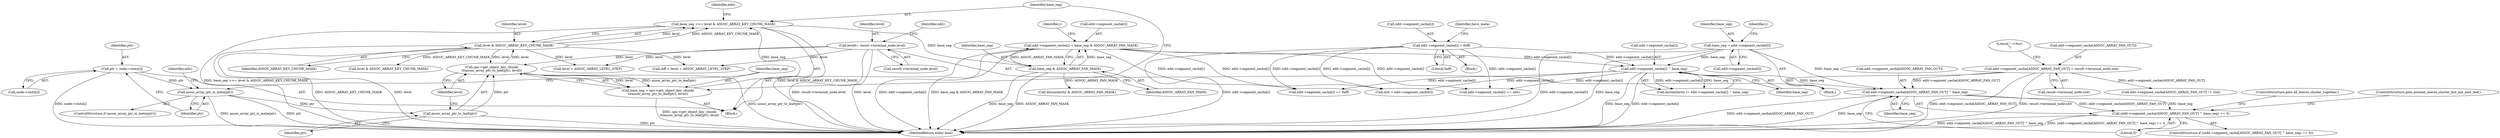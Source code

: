 digraph "0_linux_ea6789980fdaa610d7eb63602c746bf6ec70cd2b@pointer" {
"1000404" [label="(Call,edit->segment_cache[ASSOC_ARRAY_FAN_OUT] ^ base_seg)"];
"1000156" [label="(Call,edit->segment_cache[ASSOC_ARRAY_FAN_OUT] = result->terminal_node.slot)"];
"1000367" [label="(Call,base_seg = edit->segment_cache[0])"];
"1000385" [label="(Call,edit->segment_cache[i] ^ base_seg)"];
"1000327" [label="(Call,edit->segment_cache[i] = 0xff)"];
"1000349" [label="(Call,edit->segment_cache[i] = base_seg & ASSOC_ARRAY_FAN_MASK)"];
"1000355" [label="(Call,base_seg & ASSOC_ARRAY_FAN_MASK)"];
"1000344" [label="(Call,base_seg >>= level & ASSOC_ARRAY_KEY_CHUNK_MASK)"];
"1000338" [label="(Call,base_seg = ops->get_object_key_chunk(\n\t\t\tassoc_array_ptr_to_leaf(ptr), level))"];
"1000340" [label="(Call,ops->get_object_key_chunk(\n\t\t\tassoc_array_ptr_to_leaf(ptr), level))"];
"1000341" [label="(Call,assoc_array_ptr_to_leaf(ptr))"];
"1000324" [label="(Call,assoc_array_ptr_is_meta(ptr))"];
"1000316" [label="(Call,ptr = node->slots[i])"];
"1000346" [label="(Call,level & ASSOC_ARRAY_KEY_CHUNK_MASK)"];
"1000149" [label="(Call,level\t= result->terminal_node.level)"];
"1000403" [label="(Call,(edit->segment_cache[ASSOC_ARRAY_FAN_OUT] ^ base_seg) == 0)"];
"1000316" [label="(Call,ptr = node->slots[i])"];
"1000347" [label="(Identifier,level)"];
"1000339" [label="(Identifier,base_seg)"];
"1000386" [label="(Call,edit->segment_cache[i])"];
"1000327" [label="(Call,edit->segment_cache[i] = 0xff)"];
"1000333" [label="(Literal,0xff)"];
"1000376" [label="(Identifier,i)"];
"1000344" [label="(Call,base_seg >>= level & ASSOC_ARRAY_KEY_CHUNK_MASK)"];
"1000326" [label="(Block,)"];
"1000317" [label="(Identifier,ptr)"];
"1000413" [label="(ControlStructure,goto present_leaves_cluster_but_not_new_leaf;)"];
"1000348" [label="(Identifier,ASSOC_ARRAY_KEY_CHUNK_MASK)"];
"1000335" [label="(Identifier,have_meta)"];
"1000666" [label="(Call,edit->segment_cache[ASSOC_ARRAY_FAN_OUT] != slot)"];
"1000340" [label="(Call,ops->get_object_key_chunk(\n\t\t\tassoc_array_ptr_to_leaf(ptr), level))"];
"1000350" [label="(Call,edit->segment_cache[i])"];
"1000352" [label="(Identifier,edit)"];
"1000330" [label="(Identifier,edit)"];
"1000383" [label="(Call,dissimilarity |= edit->segment_cache[i] ^ base_seg)"];
"1000315" [label="(Block,)"];
"1000356" [label="(Identifier,base_seg)"];
"1000342" [label="(Identifier,ptr)"];
"1000150" [label="(Identifier,level)"];
"1000122" [label="(Block,)"];
"1000355" [label="(Call,base_seg & ASSOC_ARRAY_FAN_MASK)"];
"1000338" [label="(Call,base_seg = ops->get_object_key_chunk(\n\t\t\tassoc_array_ptr_to_leaf(ptr), level))"];
"1000168" [label="(Literal,\"-->%s()\n\")"];
"1000162" [label="(Call,result->terminal_node.slot)"];
"1000318" [label="(Call,node->slots[i])"];
"1000385" [label="(Call,edit->segment_cache[i] ^ base_seg)"];
"1000346" [label="(Call,level & ASSOC_ARRAY_KEY_CHUNK_MASK)"];
"1000412" [label="(ControlStructure,goto all_leaves_cluster_together;)"];
"1000391" [label="(Identifier,base_seg)"];
"1000325" [label="(Identifier,ptr)"];
"1000357" [label="(Identifier,ASSOC_ARRAY_FAN_MASK)"];
"1000403" [label="(Call,(edit->segment_cache[ASSOC_ARRAY_FAN_OUT] ^ base_seg) == 0)"];
"1000410" [label="(Identifier,base_seg)"];
"1000159" [label="(Identifier,edit)"];
"1000343" [label="(Identifier,level)"];
"1001175" [label="(Call,level & ASSOC_ARRAY_KEY_CHUNK_MASK)"];
"1000478" [label="(Call,slot = edit->segment_cache[i])"];
"1001044" [label="(Call,diff < level + ASSOC_ARRAY_LEVEL_STEP)"];
"1000405" [label="(Call,edit->segment_cache[ASSOC_ARRAY_FAN_OUT])"];
"1000411" [label="(Literal,0)"];
"1000314" [label="(Identifier,i)"];
"1000157" [label="(Call,edit->segment_cache[ASSOC_ARRAY_FAN_OUT])"];
"1000324" [label="(Call,assoc_array_ptr_is_meta(ptr))"];
"1000402" [label="(ControlStructure,if ((edit->segment_cache[ASSOC_ARRAY_FAN_OUT] ^ base_seg) == 0))"];
"1000341" [label="(Call,assoc_array_ptr_to_leaf(ptr))"];
"1000328" [label="(Call,edit->segment_cache[i])"];
"1000367" [label="(Call,base_seg = edit->segment_cache[0])"];
"1000613" [label="(Call,edit->segment_cache[i] == slot)"];
"1000349" [label="(Call,edit->segment_cache[i] = base_seg & ASSOC_ARRAY_FAN_MASK)"];
"1001251" [label="(MethodReturn,static bool)"];
"1000397" [label="(Call,dissimilarity & ASSOC_ARRAY_FAN_MASK)"];
"1001046" [label="(Call,level + ASSOC_ARRAY_LEVEL_STEP)"];
"1000323" [label="(ControlStructure,if (assoc_array_ptr_is_meta(ptr)))"];
"1000156" [label="(Call,edit->segment_cache[ASSOC_ARRAY_FAN_OUT] = result->terminal_node.slot)"];
"1000149" [label="(Call,level\t= result->terminal_node.level)"];
"1000151" [label="(Call,result->terminal_node.level)"];
"1000739" [label="(Call,edit->segment_cache[i] == 0xff)"];
"1000369" [label="(Call,edit->segment_cache[0])"];
"1000345" [label="(Identifier,base_seg)"];
"1000368" [label="(Identifier,base_seg)"];
"1000404" [label="(Call,edit->segment_cache[ASSOC_ARRAY_FAN_OUT] ^ base_seg)"];
"1000404" -> "1000403"  [label="AST: "];
"1000404" -> "1000410"  [label="CFG: "];
"1000405" -> "1000404"  [label="AST: "];
"1000410" -> "1000404"  [label="AST: "];
"1000411" -> "1000404"  [label="CFG: "];
"1000404" -> "1001251"  [label="DDG: edit->segment_cache[ASSOC_ARRAY_FAN_OUT]"];
"1000404" -> "1001251"  [label="DDG: base_seg"];
"1000404" -> "1000403"  [label="DDG: edit->segment_cache[ASSOC_ARRAY_FAN_OUT]"];
"1000404" -> "1000403"  [label="DDG: base_seg"];
"1000156" -> "1000404"  [label="DDG: edit->segment_cache[ASSOC_ARRAY_FAN_OUT]"];
"1000367" -> "1000404"  [label="DDG: base_seg"];
"1000385" -> "1000404"  [label="DDG: base_seg"];
"1000156" -> "1000122"  [label="AST: "];
"1000156" -> "1000162"  [label="CFG: "];
"1000157" -> "1000156"  [label="AST: "];
"1000162" -> "1000156"  [label="AST: "];
"1000168" -> "1000156"  [label="CFG: "];
"1000156" -> "1001251"  [label="DDG: edit->segment_cache[ASSOC_ARRAY_FAN_OUT]"];
"1000156" -> "1001251"  [label="DDG: result->terminal_node.slot"];
"1000156" -> "1000666"  [label="DDG: edit->segment_cache[ASSOC_ARRAY_FAN_OUT]"];
"1000367" -> "1000122"  [label="AST: "];
"1000367" -> "1000369"  [label="CFG: "];
"1000368" -> "1000367"  [label="AST: "];
"1000369" -> "1000367"  [label="AST: "];
"1000376" -> "1000367"  [label="CFG: "];
"1000367" -> "1001251"  [label="DDG: edit->segment_cache[0]"];
"1000367" -> "1001251"  [label="DDG: base_seg"];
"1000367" -> "1000385"  [label="DDG: base_seg"];
"1000385" -> "1000383"  [label="AST: "];
"1000385" -> "1000391"  [label="CFG: "];
"1000386" -> "1000385"  [label="AST: "];
"1000391" -> "1000385"  [label="AST: "];
"1000383" -> "1000385"  [label="CFG: "];
"1000385" -> "1001251"  [label="DDG: base_seg"];
"1000385" -> "1001251"  [label="DDG: edit->segment_cache[i]"];
"1000385" -> "1000383"  [label="DDG: edit->segment_cache[i]"];
"1000385" -> "1000383"  [label="DDG: base_seg"];
"1000327" -> "1000385"  [label="DDG: edit->segment_cache[i]"];
"1000349" -> "1000385"  [label="DDG: edit->segment_cache[i]"];
"1000385" -> "1000478"  [label="DDG: edit->segment_cache[i]"];
"1000385" -> "1000613"  [label="DDG: edit->segment_cache[i]"];
"1000385" -> "1000739"  [label="DDG: edit->segment_cache[i]"];
"1000327" -> "1000326"  [label="AST: "];
"1000327" -> "1000333"  [label="CFG: "];
"1000328" -> "1000327"  [label="AST: "];
"1000333" -> "1000327"  [label="AST: "];
"1000335" -> "1000327"  [label="CFG: "];
"1000327" -> "1001251"  [label="DDG: edit->segment_cache[i]"];
"1000327" -> "1000478"  [label="DDG: edit->segment_cache[i]"];
"1000327" -> "1000613"  [label="DDG: edit->segment_cache[i]"];
"1000327" -> "1000739"  [label="DDG: edit->segment_cache[i]"];
"1000349" -> "1000315"  [label="AST: "];
"1000349" -> "1000355"  [label="CFG: "];
"1000350" -> "1000349"  [label="AST: "];
"1000355" -> "1000349"  [label="AST: "];
"1000314" -> "1000349"  [label="CFG: "];
"1000349" -> "1001251"  [label="DDG: edit->segment_cache[i]"];
"1000349" -> "1001251"  [label="DDG: base_seg & ASSOC_ARRAY_FAN_MASK"];
"1000355" -> "1000349"  [label="DDG: base_seg"];
"1000355" -> "1000349"  [label="DDG: ASSOC_ARRAY_FAN_MASK"];
"1000349" -> "1000478"  [label="DDG: edit->segment_cache[i]"];
"1000349" -> "1000613"  [label="DDG: edit->segment_cache[i]"];
"1000349" -> "1000739"  [label="DDG: edit->segment_cache[i]"];
"1000355" -> "1000357"  [label="CFG: "];
"1000356" -> "1000355"  [label="AST: "];
"1000357" -> "1000355"  [label="AST: "];
"1000355" -> "1001251"  [label="DDG: base_seg"];
"1000355" -> "1001251"  [label="DDG: ASSOC_ARRAY_FAN_MASK"];
"1000344" -> "1000355"  [label="DDG: base_seg"];
"1000355" -> "1000397"  [label="DDG: ASSOC_ARRAY_FAN_MASK"];
"1000344" -> "1000315"  [label="AST: "];
"1000344" -> "1000346"  [label="CFG: "];
"1000345" -> "1000344"  [label="AST: "];
"1000346" -> "1000344"  [label="AST: "];
"1000352" -> "1000344"  [label="CFG: "];
"1000344" -> "1001251"  [label="DDG: base_seg >>= level & ASSOC_ARRAY_KEY_CHUNK_MASK"];
"1000344" -> "1001251"  [label="DDG: level & ASSOC_ARRAY_KEY_CHUNK_MASK"];
"1000338" -> "1000344"  [label="DDG: base_seg"];
"1000346" -> "1000344"  [label="DDG: level"];
"1000346" -> "1000344"  [label="DDG: ASSOC_ARRAY_KEY_CHUNK_MASK"];
"1000338" -> "1000315"  [label="AST: "];
"1000338" -> "1000340"  [label="CFG: "];
"1000339" -> "1000338"  [label="AST: "];
"1000340" -> "1000338"  [label="AST: "];
"1000345" -> "1000338"  [label="CFG: "];
"1000338" -> "1001251"  [label="DDG: ops->get_object_key_chunk(\n\t\t\tassoc_array_ptr_to_leaf(ptr), level)"];
"1000340" -> "1000338"  [label="DDG: assoc_array_ptr_to_leaf(ptr)"];
"1000340" -> "1000338"  [label="DDG: level"];
"1000340" -> "1000343"  [label="CFG: "];
"1000341" -> "1000340"  [label="AST: "];
"1000343" -> "1000340"  [label="AST: "];
"1000340" -> "1001251"  [label="DDG: assoc_array_ptr_to_leaf(ptr)"];
"1000341" -> "1000340"  [label="DDG: ptr"];
"1000346" -> "1000340"  [label="DDG: level"];
"1000149" -> "1000340"  [label="DDG: level"];
"1000340" -> "1000346"  [label="DDG: level"];
"1000341" -> "1000342"  [label="CFG: "];
"1000342" -> "1000341"  [label="AST: "];
"1000343" -> "1000341"  [label="CFG: "];
"1000341" -> "1001251"  [label="DDG: ptr"];
"1000324" -> "1000341"  [label="DDG: ptr"];
"1000324" -> "1000323"  [label="AST: "];
"1000324" -> "1000325"  [label="CFG: "];
"1000325" -> "1000324"  [label="AST: "];
"1000330" -> "1000324"  [label="CFG: "];
"1000339" -> "1000324"  [label="CFG: "];
"1000324" -> "1001251"  [label="DDG: assoc_array_ptr_is_meta(ptr)"];
"1000324" -> "1001251"  [label="DDG: ptr"];
"1000316" -> "1000324"  [label="DDG: ptr"];
"1000316" -> "1000315"  [label="AST: "];
"1000316" -> "1000318"  [label="CFG: "];
"1000317" -> "1000316"  [label="AST: "];
"1000318" -> "1000316"  [label="AST: "];
"1000325" -> "1000316"  [label="CFG: "];
"1000316" -> "1001251"  [label="DDG: node->slots[i]"];
"1000346" -> "1000348"  [label="CFG: "];
"1000347" -> "1000346"  [label="AST: "];
"1000348" -> "1000346"  [label="AST: "];
"1000346" -> "1001251"  [label="DDG: ASSOC_ARRAY_KEY_CHUNK_MASK"];
"1000346" -> "1001251"  [label="DDG: level"];
"1000346" -> "1001044"  [label="DDG: level"];
"1000346" -> "1001046"  [label="DDG: level"];
"1000346" -> "1001175"  [label="DDG: ASSOC_ARRAY_KEY_CHUNK_MASK"];
"1000149" -> "1000122"  [label="AST: "];
"1000149" -> "1000151"  [label="CFG: "];
"1000150" -> "1000149"  [label="AST: "];
"1000151" -> "1000149"  [label="AST: "];
"1000159" -> "1000149"  [label="CFG: "];
"1000149" -> "1001251"  [label="DDG: result->terminal_node.level"];
"1000149" -> "1001251"  [label="DDG: level"];
"1000149" -> "1001044"  [label="DDG: level"];
"1000149" -> "1001046"  [label="DDG: level"];
"1000403" -> "1000402"  [label="AST: "];
"1000403" -> "1000411"  [label="CFG: "];
"1000411" -> "1000403"  [label="AST: "];
"1000412" -> "1000403"  [label="CFG: "];
"1000413" -> "1000403"  [label="CFG: "];
"1000403" -> "1001251"  [label="DDG: edit->segment_cache[ASSOC_ARRAY_FAN_OUT] ^ base_seg"];
"1000403" -> "1001251"  [label="DDG: (edit->segment_cache[ASSOC_ARRAY_FAN_OUT] ^ base_seg) == 0"];
}
